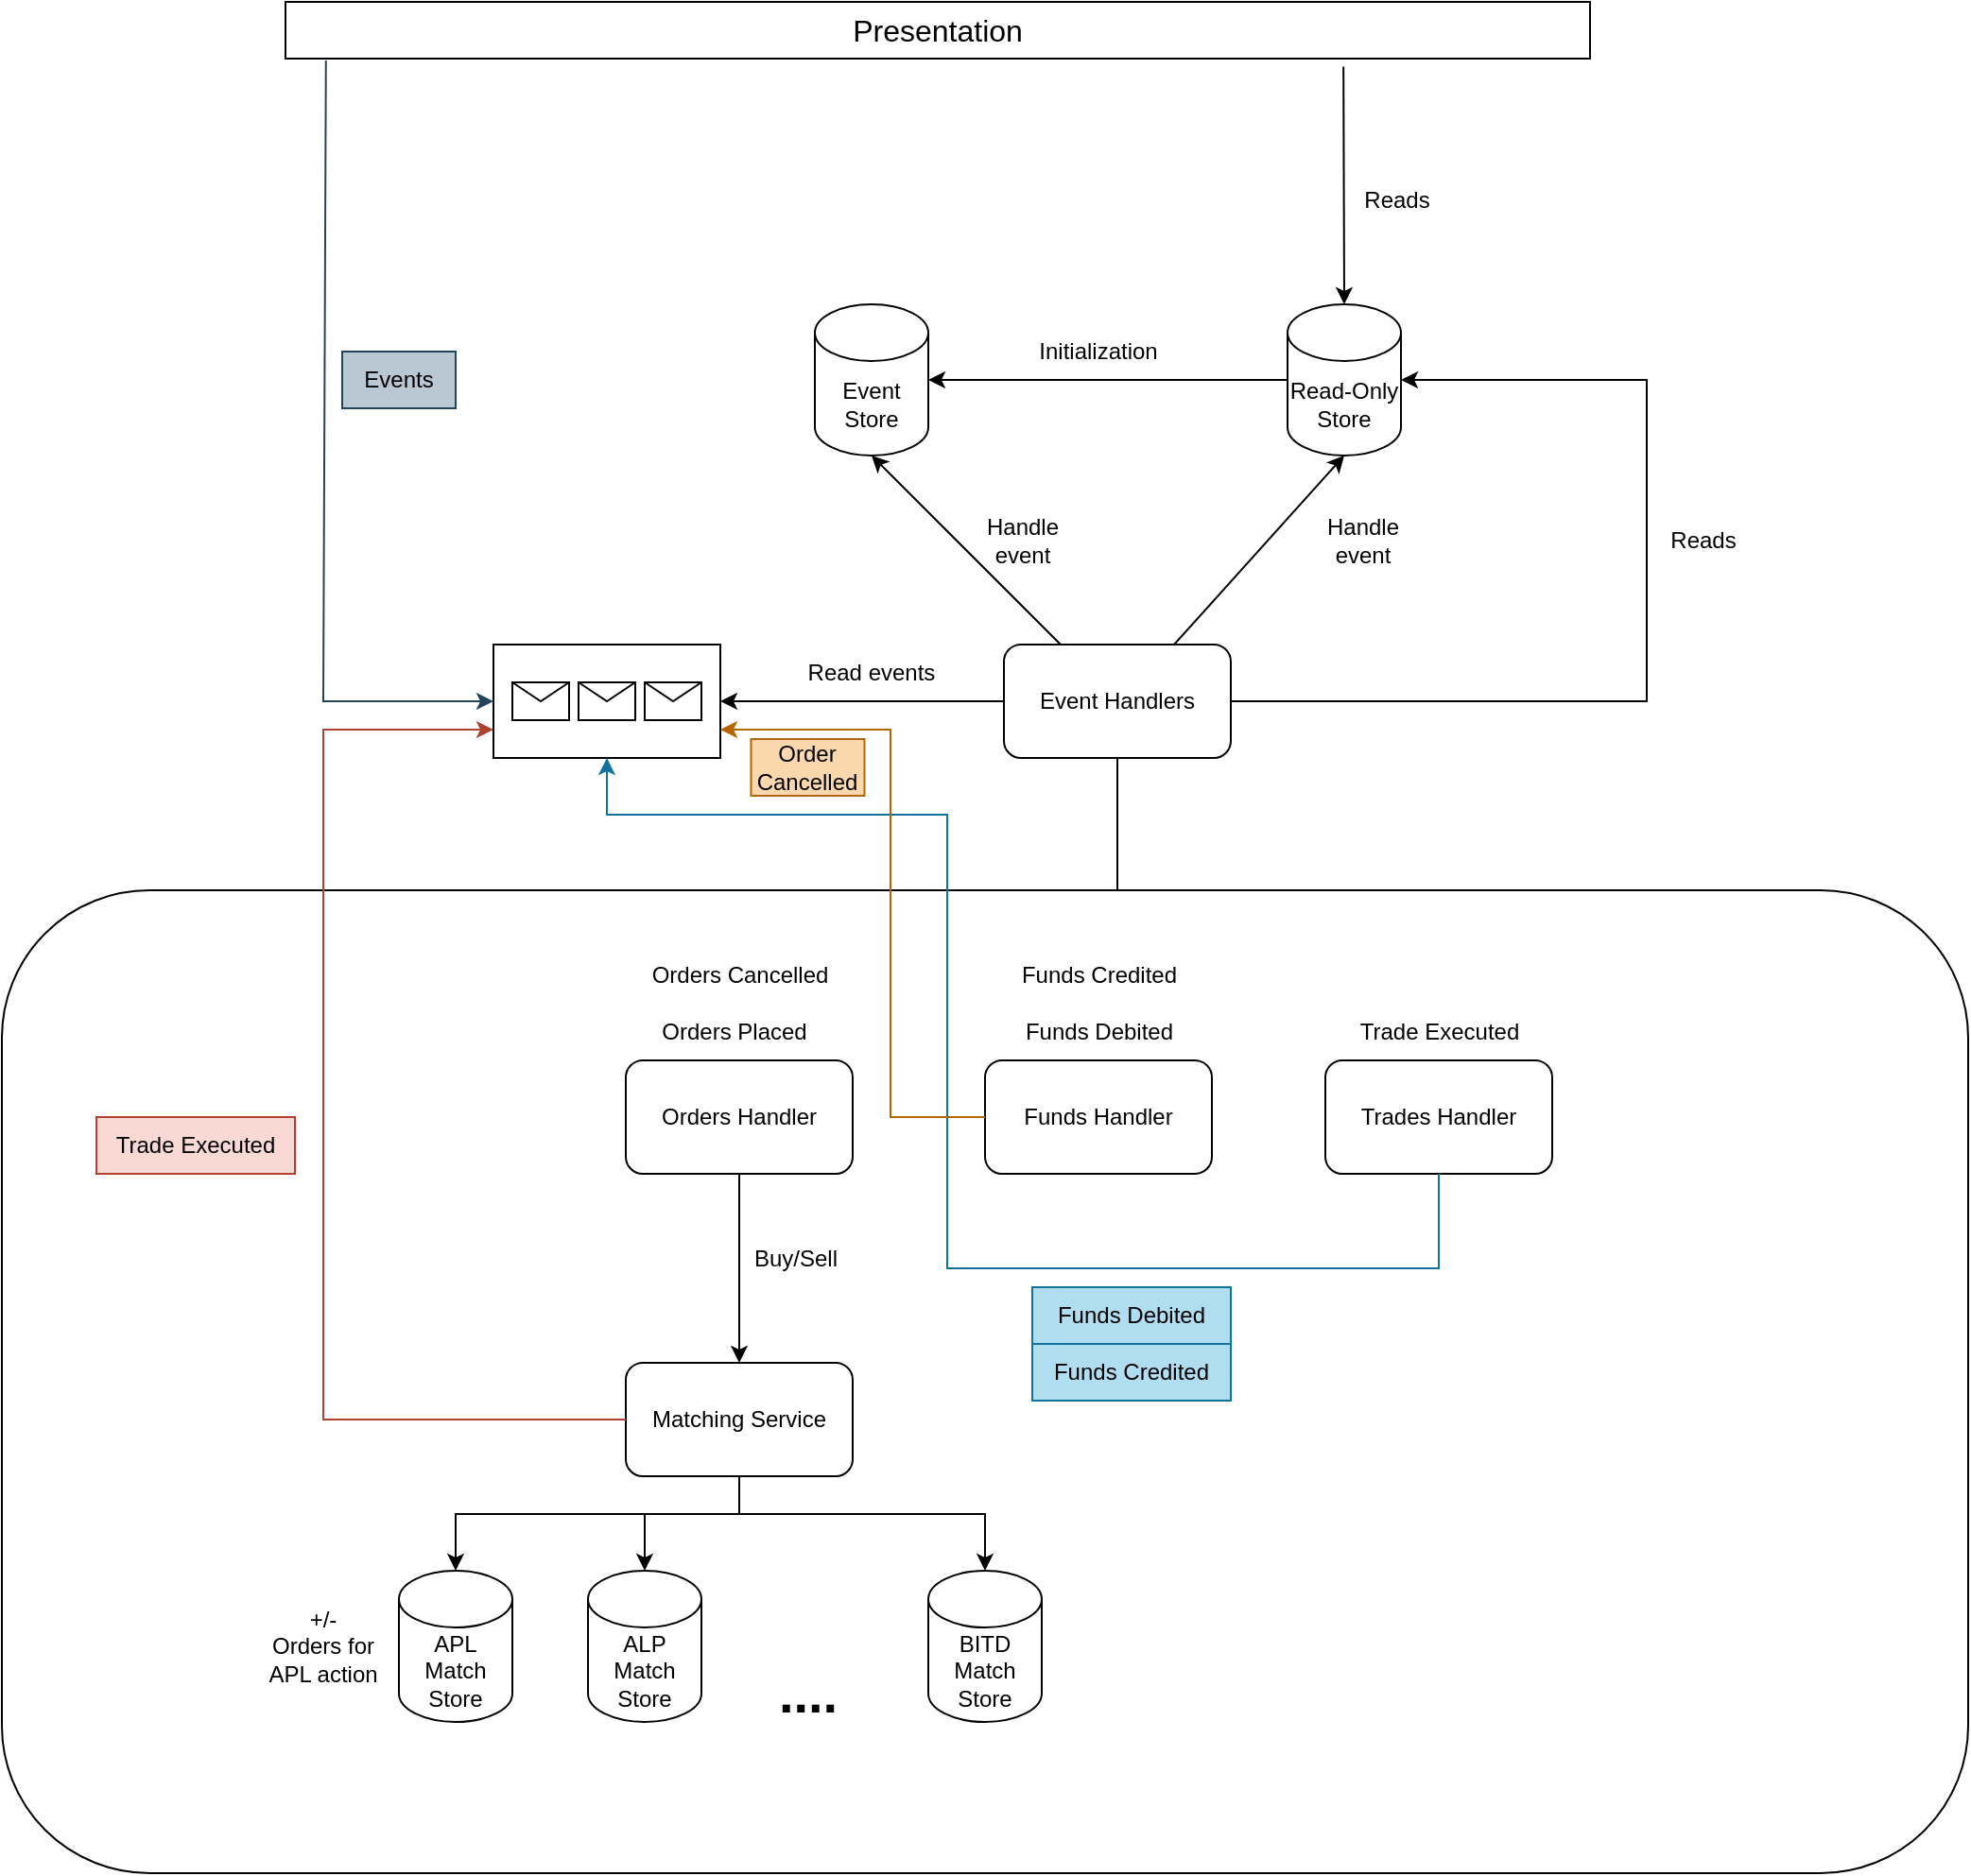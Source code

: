 <mxfile version="22.1.22" type="embed">
  <diagram id="j8pSVxzO-WaVZRyoJmWz" name="Page-1">
    <mxGraphModel dx="2535" dy="882" grid="1" gridSize="10" guides="1" tooltips="1" connect="1" arrows="1" fold="1" page="1" pageScale="1" pageWidth="850" pageHeight="1100" math="0" shadow="0">
      <root>
        <mxCell id="0" />
        <mxCell id="1" parent="0" />
        <mxCell id="61" value="" style="rounded=1;whiteSpace=wrap;html=1;fillColor=none;fontStyle=0;movable=0;resizable=0;rotatable=0;deletable=0;editable=0;locked=1;connectable=0;" parent="1" vertex="1">
          <mxGeometry x="-50" y="490" width="1040" height="520" as="geometry" />
        </mxCell>
        <mxCell id="15" value="" style="rounded=0;whiteSpace=wrap;html=1;" parent="1" vertex="1">
          <mxGeometry x="210" y="360" width="120" height="60" as="geometry" />
        </mxCell>
        <mxCell id="3" value="Event&lt;br&gt;Store" style="shape=cylinder3;whiteSpace=wrap;html=1;boundedLbl=1;backgroundOutline=1;size=15;" parent="1" vertex="1">
          <mxGeometry x="380" y="180" width="60" height="80" as="geometry" />
        </mxCell>
        <mxCell id="4" value="Read-Only&lt;br&gt;Store" style="shape=cylinder3;whiteSpace=wrap;html=1;boundedLbl=1;backgroundOutline=1;size=15;" parent="1" vertex="1">
          <mxGeometry x="630" y="180" width="60" height="80" as="geometry" />
        </mxCell>
        <mxCell id="5" value="" style="endArrow=classic;html=1;rounded=0;exitX=0;exitY=0.5;exitDx=0;exitDy=0;exitPerimeter=0;" parent="1" source="4" edge="1">
          <mxGeometry width="50" height="50" relative="1" as="geometry">
            <mxPoint x="380" y="270" as="sourcePoint" />
            <mxPoint x="440" y="220" as="targetPoint" />
          </mxGeometry>
        </mxCell>
        <mxCell id="6" value="Initialization" style="text;html=1;strokeColor=none;fillColor=none;align=center;verticalAlign=middle;whiteSpace=wrap;rounded=0;" parent="1" vertex="1">
          <mxGeometry x="500" y="190" width="60" height="30" as="geometry" />
        </mxCell>
        <mxCell id="7" value="Event Handlers" style="rounded=1;whiteSpace=wrap;html=1;" parent="1" vertex="1">
          <mxGeometry x="480" y="360" width="120" height="60" as="geometry" />
        </mxCell>
        <mxCell id="8" value="" style="endArrow=classic;html=1;rounded=0;exitX=0.25;exitY=0;exitDx=0;exitDy=0;entryX=0.5;entryY=1;entryDx=0;entryDy=0;entryPerimeter=0;" parent="1" source="7" target="3" edge="1">
          <mxGeometry width="50" height="50" relative="1" as="geometry">
            <mxPoint x="380" y="270" as="sourcePoint" />
            <mxPoint x="430" y="220" as="targetPoint" />
          </mxGeometry>
        </mxCell>
        <mxCell id="9" value="" style="endArrow=classic;html=1;rounded=0;exitX=0.75;exitY=0;exitDx=0;exitDy=0;entryX=0.5;entryY=1;entryDx=0;entryDy=0;entryPerimeter=0;" parent="1" source="7" target="4" edge="1">
          <mxGeometry width="50" height="50" relative="1" as="geometry">
            <mxPoint x="380" y="270" as="sourcePoint" />
            <mxPoint x="430" y="220" as="targetPoint" />
          </mxGeometry>
        </mxCell>
        <mxCell id="12" value="" style="shape=message;html=1;html=1;outlineConnect=0;labelPosition=center;verticalLabelPosition=bottom;align=center;verticalAlign=top;" parent="1" vertex="1">
          <mxGeometry x="220" y="380" width="30" height="20" as="geometry" />
        </mxCell>
        <mxCell id="13" value="" style="shape=message;html=1;html=1;outlineConnect=0;labelPosition=center;verticalLabelPosition=bottom;align=center;verticalAlign=top;" parent="1" vertex="1">
          <mxGeometry x="255" y="380" width="30" height="20" as="geometry" />
        </mxCell>
        <mxCell id="14" value="" style="shape=message;html=1;html=1;outlineConnect=0;labelPosition=center;verticalLabelPosition=bottom;align=center;verticalAlign=top;" parent="1" vertex="1">
          <mxGeometry x="290" y="380" width="30" height="20" as="geometry" />
        </mxCell>
        <mxCell id="16" value="&lt;font style=&quot;font-size: 16px;&quot;&gt;Presentation&lt;/font&gt;" style="rounded=0;whiteSpace=wrap;html=1;" parent="1" vertex="1">
          <mxGeometry x="100" y="20" width="690" height="30" as="geometry" />
        </mxCell>
        <mxCell id="17" value="" style="endArrow=classic;html=1;rounded=0;exitX=0.031;exitY=1.033;exitDx=0;exitDy=0;exitPerimeter=0;entryX=0;entryY=0.5;entryDx=0;entryDy=0;fillColor=#bac8d3;strokeColor=#23445d;" parent="1" source="16" target="15" edge="1">
          <mxGeometry width="50" height="50" relative="1" as="geometry">
            <mxPoint x="150" y="60" as="sourcePoint" />
            <mxPoint x="490" y="160" as="targetPoint" />
            <Array as="points">
              <mxPoint x="120" y="390" />
            </Array>
          </mxGeometry>
        </mxCell>
        <mxCell id="18" value="Events" style="text;html=1;strokeColor=#23445d;fillColor=#bac8d3;align=center;verticalAlign=middle;whiteSpace=wrap;rounded=0;" parent="1" vertex="1">
          <mxGeometry x="130" y="205" width="60" height="30" as="geometry" />
        </mxCell>
        <mxCell id="19" value="" style="endArrow=classic;html=1;rounded=0;exitX=0;exitY=0.5;exitDx=0;exitDy=0;entryX=1;entryY=0.5;entryDx=0;entryDy=0;" parent="1" source="7" target="15" edge="1">
          <mxGeometry width="50" height="50" relative="1" as="geometry">
            <mxPoint x="440" y="210" as="sourcePoint" />
            <mxPoint x="490" y="160" as="targetPoint" />
          </mxGeometry>
        </mxCell>
        <mxCell id="20" value="Read events" style="text;html=1;strokeColor=none;fillColor=none;align=center;verticalAlign=middle;whiteSpace=wrap;rounded=0;" parent="1" vertex="1">
          <mxGeometry x="350" y="360" width="120" height="30" as="geometry" />
        </mxCell>
        <mxCell id="21" value="Handle event" style="text;html=1;strokeColor=none;fillColor=none;align=center;verticalAlign=middle;whiteSpace=wrap;rounded=0;" parent="1" vertex="1">
          <mxGeometry x="460" y="290" width="60" height="30" as="geometry" />
        </mxCell>
        <mxCell id="22" value="Handle event" style="text;html=1;strokeColor=none;fillColor=none;align=center;verticalAlign=middle;whiteSpace=wrap;rounded=0;" parent="1" vertex="1">
          <mxGeometry x="640" y="290" width="60" height="30" as="geometry" />
        </mxCell>
        <mxCell id="27" value="" style="endArrow=none;html=1;rounded=0;exitX=0.5;exitY=1;exitDx=0;exitDy=0;" parent="1" source="7" edge="1">
          <mxGeometry width="50" height="50" relative="1" as="geometry">
            <mxPoint x="440" y="430" as="sourcePoint" />
            <mxPoint x="540" y="490" as="targetPoint" />
          </mxGeometry>
        </mxCell>
        <mxCell id="30" value="Orders Handler" style="rounded=1;whiteSpace=wrap;html=1;" parent="1" vertex="1">
          <mxGeometry x="280" y="580" width="120" height="60" as="geometry" />
        </mxCell>
        <mxCell id="31" value="Funds Handler" style="rounded=1;whiteSpace=wrap;html=1;" parent="1" vertex="1">
          <mxGeometry x="470" y="580" width="120" height="60" as="geometry" />
        </mxCell>
        <mxCell id="32" value="Trades Handler" style="rounded=1;whiteSpace=wrap;html=1;" parent="1" vertex="1">
          <mxGeometry x="650" y="580" width="120" height="60" as="geometry" />
        </mxCell>
        <mxCell id="33" value="Orders Placed" style="text;html=1;strokeColor=none;fillColor=none;align=center;verticalAlign=middle;whiteSpace=wrap;rounded=0;" parent="1" vertex="1">
          <mxGeometry x="285" y="550" width="105" height="30" as="geometry" />
        </mxCell>
        <mxCell id="34" value="Orders Cancelled" style="text;html=1;strokeColor=none;fillColor=none;align=center;verticalAlign=middle;whiteSpace=wrap;rounded=0;" parent="1" vertex="1">
          <mxGeometry x="287.5" y="520" width="105" height="30" as="geometry" />
        </mxCell>
        <mxCell id="35" value="Funds Debited" style="text;html=1;strokeColor=none;fillColor=none;align=center;verticalAlign=middle;whiteSpace=wrap;rounded=0;" parent="1" vertex="1">
          <mxGeometry x="477.5" y="550" width="105" height="30" as="geometry" />
        </mxCell>
        <mxCell id="36" value="Funds Credited" style="text;html=1;strokeColor=none;fillColor=none;align=center;verticalAlign=middle;whiteSpace=wrap;rounded=0;" parent="1" vertex="1">
          <mxGeometry x="477.5" y="520" width="105" height="30" as="geometry" />
        </mxCell>
        <mxCell id="37" value="Trade Executed" style="text;html=1;strokeColor=none;fillColor=none;align=center;verticalAlign=middle;whiteSpace=wrap;rounded=0;" parent="1" vertex="1">
          <mxGeometry x="657.5" y="550" width="105" height="30" as="geometry" />
        </mxCell>
        <mxCell id="38" value="" style="endArrow=classic;html=1;rounded=0;exitX=0.5;exitY=1;exitDx=0;exitDy=0;" parent="1" source="30" edge="1">
          <mxGeometry width="50" height="50" relative="1" as="geometry">
            <mxPoint x="440" y="670" as="sourcePoint" />
            <mxPoint x="340" y="740" as="targetPoint" />
          </mxGeometry>
        </mxCell>
        <mxCell id="39" value="Matching Service" style="rounded=1;whiteSpace=wrap;html=1;" parent="1" vertex="1">
          <mxGeometry x="280" y="740" width="120" height="60" as="geometry" />
        </mxCell>
        <mxCell id="40" value="Buy/Sell" style="text;html=1;strokeColor=none;fillColor=none;align=center;verticalAlign=middle;whiteSpace=wrap;rounded=0;" parent="1" vertex="1">
          <mxGeometry x="340" y="670" width="60" height="30" as="geometry" />
        </mxCell>
        <mxCell id="41" value="APL Match Store" style="shape=cylinder3;whiteSpace=wrap;html=1;boundedLbl=1;backgroundOutline=1;size=15;" parent="1" vertex="1">
          <mxGeometry x="160" y="850" width="60" height="80" as="geometry" />
        </mxCell>
        <mxCell id="42" value="ALP&lt;br&gt;Match Store" style="shape=cylinder3;whiteSpace=wrap;html=1;boundedLbl=1;backgroundOutline=1;size=15;" parent="1" vertex="1">
          <mxGeometry x="260" y="850" width="60" height="80" as="geometry" />
        </mxCell>
        <mxCell id="43" value="...." style="text;html=1;strokeColor=none;fillColor=none;align=center;verticalAlign=middle;whiteSpace=wrap;rounded=0;strokeWidth=2;fontSize=28;fontStyle=1" parent="1" vertex="1">
          <mxGeometry x="340" y="900" width="72.5" height="30" as="geometry" />
        </mxCell>
        <mxCell id="44" value="BITD Match Store" style="shape=cylinder3;whiteSpace=wrap;html=1;boundedLbl=1;backgroundOutline=1;size=15;" parent="1" vertex="1">
          <mxGeometry x="440" y="850" width="60" height="80" as="geometry" />
        </mxCell>
        <mxCell id="45" value="" style="endArrow=classic;html=1;rounded=0;exitX=0.5;exitY=1;exitDx=0;exitDy=0;entryX=0.5;entryY=0;entryDx=0;entryDy=0;entryPerimeter=0;" parent="1" source="39" target="41" edge="1">
          <mxGeometry width="50" height="50" relative="1" as="geometry">
            <mxPoint x="440" y="770" as="sourcePoint" />
            <mxPoint x="490" y="720" as="targetPoint" />
            <Array as="points">
              <mxPoint x="340" y="820" />
              <mxPoint x="190" y="820" />
            </Array>
          </mxGeometry>
        </mxCell>
        <mxCell id="46" value="" style="endArrow=classic;html=1;rounded=0;exitX=0.5;exitY=1;exitDx=0;exitDy=0;entryX=0.5;entryY=0;entryDx=0;entryDy=0;entryPerimeter=0;" parent="1" source="39" target="42" edge="1">
          <mxGeometry width="50" height="50" relative="1" as="geometry">
            <mxPoint x="440" y="770" as="sourcePoint" />
            <mxPoint x="490" y="720" as="targetPoint" />
            <Array as="points">
              <mxPoint x="340" y="820" />
              <mxPoint x="290" y="820" />
            </Array>
          </mxGeometry>
        </mxCell>
        <mxCell id="47" value="" style="endArrow=classic;html=1;rounded=0;exitX=0.5;exitY=1;exitDx=0;exitDy=0;entryX=0.5;entryY=0;entryDx=0;entryDy=0;entryPerimeter=0;" parent="1" source="39" target="44" edge="1">
          <mxGeometry width="50" height="50" relative="1" as="geometry">
            <mxPoint x="440" y="770" as="sourcePoint" />
            <mxPoint x="490" y="720" as="targetPoint" />
            <Array as="points">
              <mxPoint x="340" y="820" />
              <mxPoint x="470" y="820" />
            </Array>
          </mxGeometry>
        </mxCell>
        <mxCell id="48" value="+/-&lt;br&gt;Orders for&lt;br&gt;APL action" style="text;html=1;strokeColor=none;fillColor=none;align=center;verticalAlign=middle;whiteSpace=wrap;rounded=0;" parent="1" vertex="1">
          <mxGeometry x="90" y="875" width="60" height="30" as="geometry" />
        </mxCell>
        <mxCell id="51" value="" style="endArrow=classic;html=1;rounded=0;exitX=0;exitY=0.5;exitDx=0;exitDy=0;entryX=0;entryY=0.75;entryDx=0;entryDy=0;fontColor=#FF9999;fillColor=#fad9d5;strokeColor=#ae4132;" parent="1" source="39" target="15" edge="1">
          <mxGeometry width="50" height="50" relative="1" as="geometry">
            <mxPoint x="450" y="620" as="sourcePoint" />
            <mxPoint x="500" y="570" as="targetPoint" />
            <Array as="points">
              <mxPoint x="120" y="770" />
              <mxPoint x="120" y="405" />
            </Array>
          </mxGeometry>
        </mxCell>
        <mxCell id="52" value="Funds Credited" style="text;html=1;strokeColor=#10739e;fillColor=#b1ddf0;align=center;verticalAlign=middle;whiteSpace=wrap;rounded=0;" parent="1" vertex="1">
          <mxGeometry x="495" y="730" width="105" height="30" as="geometry" />
        </mxCell>
        <mxCell id="53" value="Funds Debited" style="text;html=1;strokeColor=#10739e;fillColor=#b1ddf0;align=center;verticalAlign=middle;whiteSpace=wrap;rounded=0;" parent="1" vertex="1">
          <mxGeometry x="495" y="700" width="105" height="30" as="geometry" />
        </mxCell>
        <mxCell id="56" value="Trade Executed" style="text;html=1;strokeColor=#ae4132;fillColor=#fad9d5;align=center;verticalAlign=middle;whiteSpace=wrap;rounded=0;" parent="1" vertex="1">
          <mxGeometry y="610" width="105" height="30" as="geometry" />
        </mxCell>
        <mxCell id="58" value="" style="endArrow=classic;html=1;rounded=0;exitX=0.811;exitY=1.142;exitDx=0;exitDy=0;exitPerimeter=0;entryX=0.5;entryY=0;entryDx=0;entryDy=0;entryPerimeter=0;" parent="1" source="16" target="4" edge="1">
          <mxGeometry width="50" height="50" relative="1" as="geometry">
            <mxPoint x="490" y="350" as="sourcePoint" />
            <mxPoint x="540" y="300" as="targetPoint" />
          </mxGeometry>
        </mxCell>
        <mxCell id="59" value="Reads" style="text;html=1;strokeColor=none;fillColor=none;align=center;verticalAlign=middle;whiteSpace=wrap;rounded=0;" parent="1" vertex="1">
          <mxGeometry x="657.5" y="110" width="60" height="30" as="geometry" />
        </mxCell>
        <mxCell id="62" value="" style="endArrow=classic;html=1;rounded=0;exitX=0.5;exitY=1;exitDx=0;exitDy=0;entryX=0.5;entryY=1;entryDx=0;entryDy=0;fillColor=#b1ddf0;strokeColor=#10739e;" parent="1" source="32" target="15" edge="1">
          <mxGeometry width="50" height="50" relative="1" as="geometry">
            <mxPoint x="390" y="670" as="sourcePoint" />
            <mxPoint x="270" y="430" as="targetPoint" />
            <Array as="points">
              <mxPoint x="710" y="690" />
              <mxPoint x="450" y="690" />
              <mxPoint x="450" y="450" />
              <mxPoint x="270" y="450" />
            </Array>
          </mxGeometry>
        </mxCell>
        <mxCell id="63" value="" style="endArrow=classic;html=1;rounded=0;entryX=1;entryY=0.5;entryDx=0;entryDy=0;entryPerimeter=0;exitX=1;exitY=0.5;exitDx=0;exitDy=0;" parent="1" source="7" target="4" edge="1">
          <mxGeometry width="50" height="50" relative="1" as="geometry">
            <mxPoint x="800" y="400" as="sourcePoint" />
            <mxPoint x="440" y="510" as="targetPoint" />
            <Array as="points">
              <mxPoint x="630" y="390" />
              <mxPoint x="680" y="390" />
              <mxPoint x="820" y="390" />
              <mxPoint x="820" y="220" />
            </Array>
          </mxGeometry>
        </mxCell>
        <mxCell id="64" value="" style="endArrow=classic;html=1;rounded=0;exitX=0;exitY=0.5;exitDx=0;exitDy=0;entryX=1;entryY=0.75;entryDx=0;entryDy=0;fillColor=#fad7ac;strokeColor=#b46504;" parent="1" source="31" target="15" edge="1">
          <mxGeometry width="50" height="50" relative="1" as="geometry">
            <mxPoint x="570" y="540" as="sourcePoint" />
            <mxPoint x="520" y="590" as="targetPoint" />
            <Array as="points">
              <mxPoint x="420" y="610" />
              <mxPoint x="420" y="405" />
            </Array>
          </mxGeometry>
        </mxCell>
        <mxCell id="65" value="Order Cancelled" style="text;html=1;strokeColor=#b46504;fillColor=#fad7ac;align=center;verticalAlign=middle;whiteSpace=wrap;rounded=0;" parent="1" vertex="1">
          <mxGeometry x="346.25" y="410" width="60" height="30" as="geometry" />
        </mxCell>
        <mxCell id="66" value="Reads" style="text;html=1;strokeColor=none;fillColor=none;align=center;verticalAlign=middle;whiteSpace=wrap;rounded=0;" vertex="1" parent="1">
          <mxGeometry x="820" y="290" width="60" height="30" as="geometry" />
        </mxCell>
      </root>
    </mxGraphModel>
  </diagram>
</mxfile>
